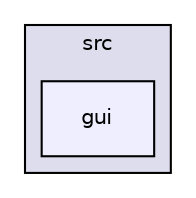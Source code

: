 digraph "src/gui" {
  compound=true
  node [ fontsize="10", fontname="Helvetica"];
  edge [ labelfontsize="10", labelfontname="Helvetica"];
  subgraph clusterdir_68267d1309a1af8e8297ef4c3efbcdba {
    graph [ bgcolor="#ddddee", pencolor="black", label="src" fontname="Helvetica", fontsize="10", URL="dir_68267d1309a1af8e8297ef4c3efbcdba.html"]
  dir_99d0482cf009f9d97a0877749b817f19 [shape=box, label="gui", style="filled", fillcolor="#eeeeff", pencolor="black", URL="dir_99d0482cf009f9d97a0877749b817f19.html"];
  }
}
